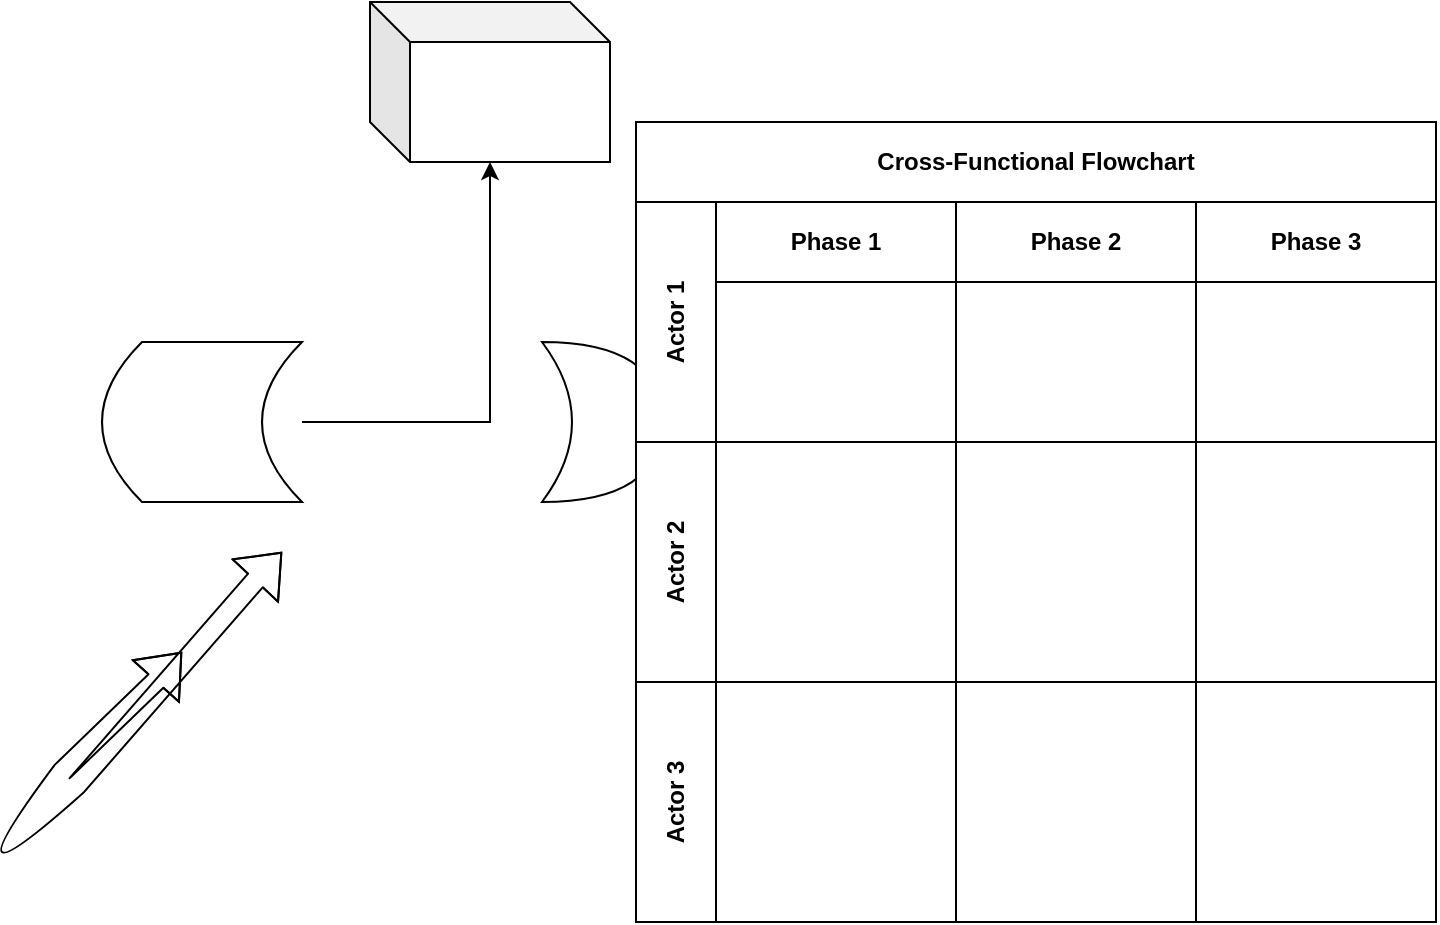 <mxfile version="14.2.3" type="github">
  <diagram id="9ImVd3IE1e9xiNB2JlbJ" name="Page-1">
    <mxGraphModel dx="1649" dy="1026" grid="1" gridSize="100" guides="1" tooltips="1" connect="1" arrows="1" fold="1" page="1" pageScale="1" pageWidth="1169" pageHeight="1654" math="0" shadow="0">
      <root>
        <mxCell id="0" />
        <mxCell id="1" parent="0" />
        <mxCell id="zhHTAVl8SDccgvZMbN1z-1" value="" style="shape=cube;whiteSpace=wrap;html=1;boundedLbl=1;backgroundOutline=1;darkOpacity=0.05;darkOpacity2=0.1;" vertex="1" parent="1">
          <mxGeometry x="294" y="160" width="120" height="80" as="geometry" />
        </mxCell>
        <mxCell id="zhHTAVl8SDccgvZMbN1z-3" style="edgeStyle=orthogonalEdgeStyle;rounded=0;orthogonalLoop=1;jettySize=auto;html=1;" edge="1" parent="1" source="zhHTAVl8SDccgvZMbN1z-2" target="zhHTAVl8SDccgvZMbN1z-1">
          <mxGeometry relative="1" as="geometry" />
        </mxCell>
        <mxCell id="zhHTAVl8SDccgvZMbN1z-2" value="" style="shape=dataStorage;whiteSpace=wrap;html=1;fixedSize=1;" vertex="1" parent="1">
          <mxGeometry x="160" y="330" width="100" height="80" as="geometry" />
        </mxCell>
        <mxCell id="zhHTAVl8SDccgvZMbN1z-4" value="" style="shape=flexArrow;endArrow=classic;startArrow=classic;html=1;" edge="1" parent="1">
          <mxGeometry width="50" height="50" relative="1" as="geometry">
            <mxPoint x="200" y="485" as="sourcePoint" />
            <mxPoint x="250" y="435" as="targetPoint" />
            <Array as="points">
              <mxPoint x="110" y="585" />
            </Array>
          </mxGeometry>
        </mxCell>
        <mxCell id="zhHTAVl8SDccgvZMbN1z-5" value="" style="shape=xor;whiteSpace=wrap;html=1;" vertex="1" parent="1">
          <mxGeometry x="380" y="330" width="60" height="80" as="geometry" />
        </mxCell>
        <mxCell id="zhHTAVl8SDccgvZMbN1z-6" value="Cross-Functional Flowchart" style="shape=table;childLayout=tableLayout;rowLines=0;columnLines=0;startSize=40;html=1;whiteSpace=wrap;collapsible=0;recursiveResize=0;expand=0;pointerEvents=0;fontStyle=1;align=center;" vertex="1" parent="1">
          <mxGeometry x="427" y="220" width="400" height="400" as="geometry" />
        </mxCell>
        <mxCell id="zhHTAVl8SDccgvZMbN1z-7" value="Actor 1" style="swimlane;horizontal=0;points=[[0,0.5],[1,0.5]];portConstraint=eastwest;startSize=40;html=1;whiteSpace=wrap;collapsible=0;recursiveResize=0;expand=0;pointerEvents=0;fontStyle=1" vertex="1" parent="zhHTAVl8SDccgvZMbN1z-6">
          <mxGeometry y="40" width="400" height="120" as="geometry" />
        </mxCell>
        <mxCell id="zhHTAVl8SDccgvZMbN1z-8" value="Phase 1" style="swimlane;connectable=0;startSize=40;html=1;whiteSpace=wrap;collapsible=0;recursiveResize=0;expand=0;pointerEvents=0;" vertex="1" parent="zhHTAVl8SDccgvZMbN1z-7">
          <mxGeometry x="40" width="120" height="120" as="geometry" />
        </mxCell>
        <mxCell id="zhHTAVl8SDccgvZMbN1z-9" value="Phase 2" style="swimlane;connectable=0;startSize=40;html=1;whiteSpace=wrap;collapsible=0;recursiveResize=0;expand=0;pointerEvents=0;" vertex="1" parent="zhHTAVl8SDccgvZMbN1z-7">
          <mxGeometry x="160" width="120" height="120" as="geometry" />
        </mxCell>
        <mxCell id="zhHTAVl8SDccgvZMbN1z-10" value="Phase 3" style="swimlane;connectable=0;startSize=40;html=1;whiteSpace=wrap;collapsible=0;recursiveResize=0;expand=0;pointerEvents=0;" vertex="1" parent="zhHTAVl8SDccgvZMbN1z-7">
          <mxGeometry x="280" width="120" height="120" as="geometry" />
        </mxCell>
        <mxCell id="zhHTAVl8SDccgvZMbN1z-11" value="Actor 2" style="swimlane;horizontal=0;points=[[0,0.5],[1,0.5]];portConstraint=eastwest;startSize=40;html=1;whiteSpace=wrap;collapsible=0;recursiveResize=0;expand=0;pointerEvents=0;" vertex="1" parent="zhHTAVl8SDccgvZMbN1z-6">
          <mxGeometry y="160" width="400" height="120" as="geometry" />
        </mxCell>
        <mxCell id="zhHTAVl8SDccgvZMbN1z-12" value="" style="swimlane;connectable=0;startSize=0;html=1;whiteSpace=wrap;collapsible=0;recursiveResize=0;expand=0;pointerEvents=0;" vertex="1" parent="zhHTAVl8SDccgvZMbN1z-11">
          <mxGeometry x="40" width="120" height="120" as="geometry" />
        </mxCell>
        <mxCell id="zhHTAVl8SDccgvZMbN1z-13" value="" style="swimlane;connectable=0;startSize=0;html=1;whiteSpace=wrap;collapsible=0;recursiveResize=0;expand=0;pointerEvents=0;" vertex="1" parent="zhHTAVl8SDccgvZMbN1z-11">
          <mxGeometry x="160" width="120" height="120" as="geometry" />
        </mxCell>
        <mxCell id="zhHTAVl8SDccgvZMbN1z-14" value="" style="swimlane;connectable=0;startSize=0;html=1;whiteSpace=wrap;collapsible=0;recursiveResize=0;expand=0;pointerEvents=0;" vertex="1" parent="zhHTAVl8SDccgvZMbN1z-11">
          <mxGeometry x="280" width="120" height="120" as="geometry" />
        </mxCell>
        <mxCell id="zhHTAVl8SDccgvZMbN1z-15" value="Actor 3" style="swimlane;horizontal=0;points=[[0,0.5],[1,0.5]];portConstraint=eastwest;startSize=40;html=1;whiteSpace=wrap;collapsible=0;recursiveResize=0;expand=0;pointerEvents=0;" vertex="1" parent="zhHTAVl8SDccgvZMbN1z-6">
          <mxGeometry y="280" width="400" height="120" as="geometry" />
        </mxCell>
        <mxCell id="zhHTAVl8SDccgvZMbN1z-16" value="" style="swimlane;connectable=0;startSize=0;html=1;whiteSpace=wrap;collapsible=0;recursiveResize=0;expand=0;pointerEvents=0;" vertex="1" parent="zhHTAVl8SDccgvZMbN1z-15">
          <mxGeometry x="40" width="120" height="120" as="geometry" />
        </mxCell>
        <mxCell id="zhHTAVl8SDccgvZMbN1z-17" value="" style="swimlane;connectable=0;startSize=0;html=1;whiteSpace=wrap;collapsible=0;recursiveResize=0;expand=0;pointerEvents=0;" vertex="1" parent="zhHTAVl8SDccgvZMbN1z-15">
          <mxGeometry x="160" width="120" height="120" as="geometry" />
        </mxCell>
        <mxCell id="zhHTAVl8SDccgvZMbN1z-18" value="" style="swimlane;connectable=0;startSize=0;html=1;whiteSpace=wrap;collapsible=0;recursiveResize=0;expand=0;pointerEvents=0;" vertex="1" parent="zhHTAVl8SDccgvZMbN1z-15">
          <mxGeometry x="280" width="120" height="120" as="geometry" />
        </mxCell>
      </root>
    </mxGraphModel>
  </diagram>
</mxfile>

